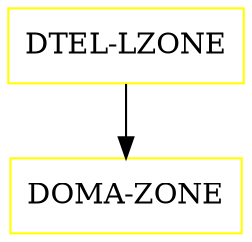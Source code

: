 digraph G {
  "DTEL-LZONE" [shape=box,color=yellow];
  "DOMA-ZONE" [shape=box,color=yellow,URL="./DOMA_ZONE.html"];
  "DTEL-LZONE" -> "DOMA-ZONE";
}

